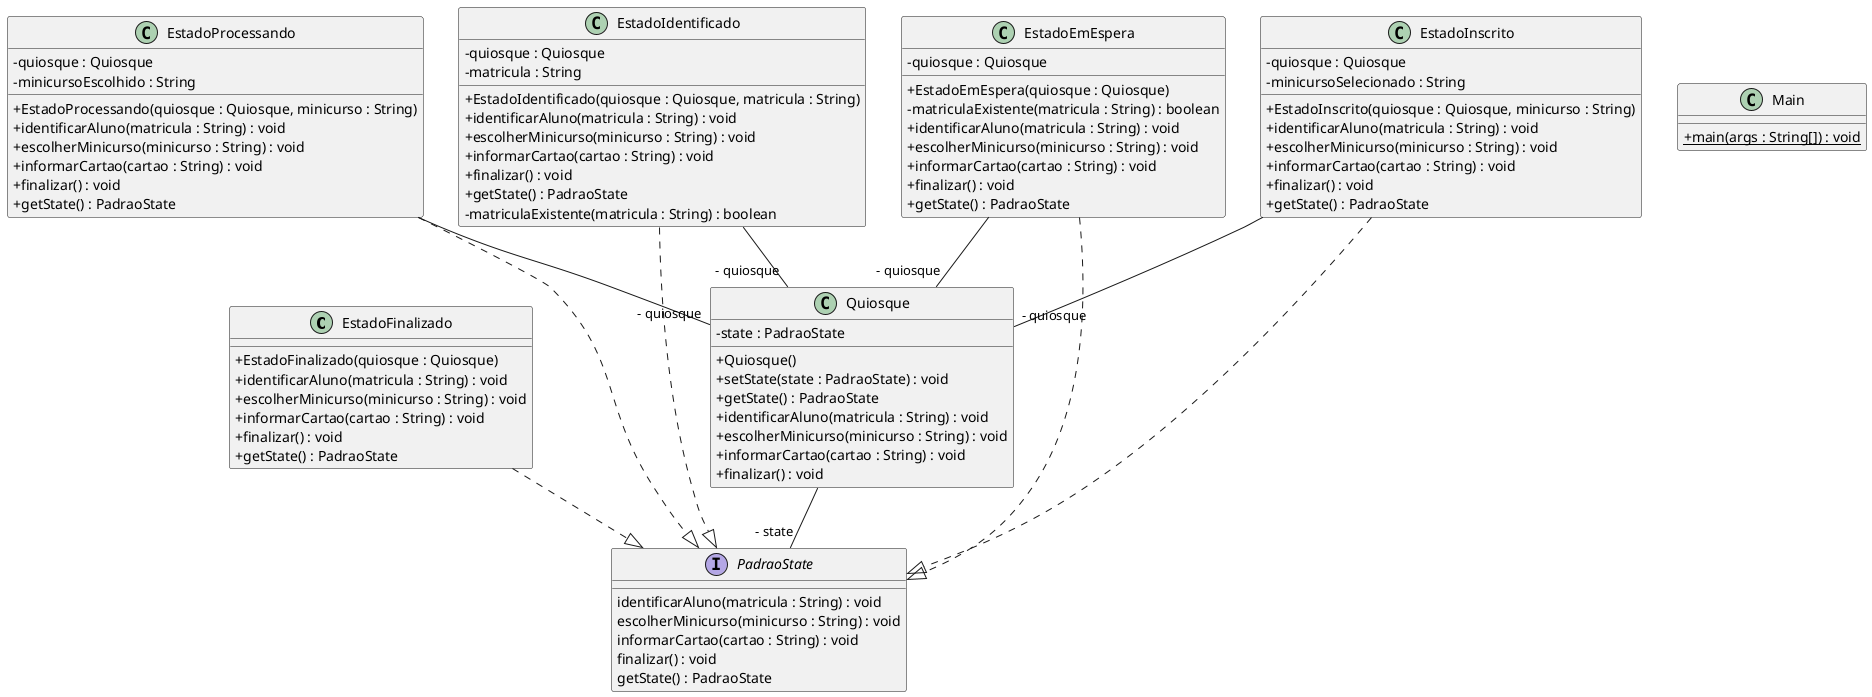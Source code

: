 @startuml
skinparam classAttributeIconSize 0
class EstadoFinalizado{
+ EstadoFinalizado(quiosque : Quiosque)
+ identificarAluno(matricula : String) : void
+ escolherMinicurso(minicurso : String) : void
+ informarCartao(cartao : String) : void
+ finalizar() : void
+ getState() : PadraoState
}
EstadoFinalizado ..|> PadraoState
class EstadoProcessando{
- quiosque : Quiosque
- minicursoEscolhido : String
+ EstadoProcessando(quiosque : Quiosque, minicurso : String)
+ identificarAluno(matricula : String) : void
+ escolherMinicurso(minicurso : String) : void
+ informarCartao(cartao : String) : void
+ finalizar() : void
+ getState() : PadraoState
}
EstadoProcessando ..|> PadraoState
class EstadoIdentificado{
- quiosque : Quiosque
- matricula : String
+ EstadoIdentificado(quiosque : Quiosque, matricula : String)
+ identificarAluno(matricula : String) : void
+ escolherMinicurso(minicurso : String) : void
+ informarCartao(cartao : String) : void
+ finalizar() : void
+ getState() : PadraoState
- matriculaExistente(matricula : String) : boolean
}
EstadoIdentificado ..|> PadraoState
class Main{
+ {static} main(args : String[]) : void
}
class EstadoEmEspera{
- quiosque : Quiosque
+ EstadoEmEspera(quiosque : Quiosque)
- matriculaExistente(matricula : String) : boolean
+ identificarAluno(matricula : String) : void
+ escolherMinicurso(minicurso : String) : void
+ informarCartao(cartao : String) : void
+ finalizar() : void
+ getState() : PadraoState
}
EstadoEmEspera ..|> PadraoState
class Quiosque{
- state : PadraoState
+ Quiosque()
+ setState(state : PadraoState) : void
+ getState() : PadraoState
+ identificarAluno(matricula : String) : void
+ escolherMinicurso(minicurso : String) : void
+ informarCartao(cartao : String) : void
+ finalizar() : void
}
class EstadoInscrito{
- quiosque : Quiosque
- minicursoSelecionado : String
+ EstadoInscrito(quiosque : Quiosque, minicurso : String)
+ identificarAluno(matricula : String) : void
+ escolherMinicurso(minicurso : String) : void
+ informarCartao(cartao : String) : void
+ finalizar() : void
+ getState() : PadraoState
}
EstadoInscrito ..|> PadraoState
EstadoProcessando--"- quiosque" Quiosque
EstadoIdentificado--"- quiosque" Quiosque
EstadoEmEspera--"- quiosque" Quiosque
Quiosque--"- state" PadraoState
EstadoInscrito--"- quiosque" Quiosque
interface PadraoState{
identificarAluno(matricula : String) : void
escolherMinicurso(minicurso : String) : void
informarCartao(cartao : String) : void
finalizar() : void
getState() : PadraoState
}
@enduml